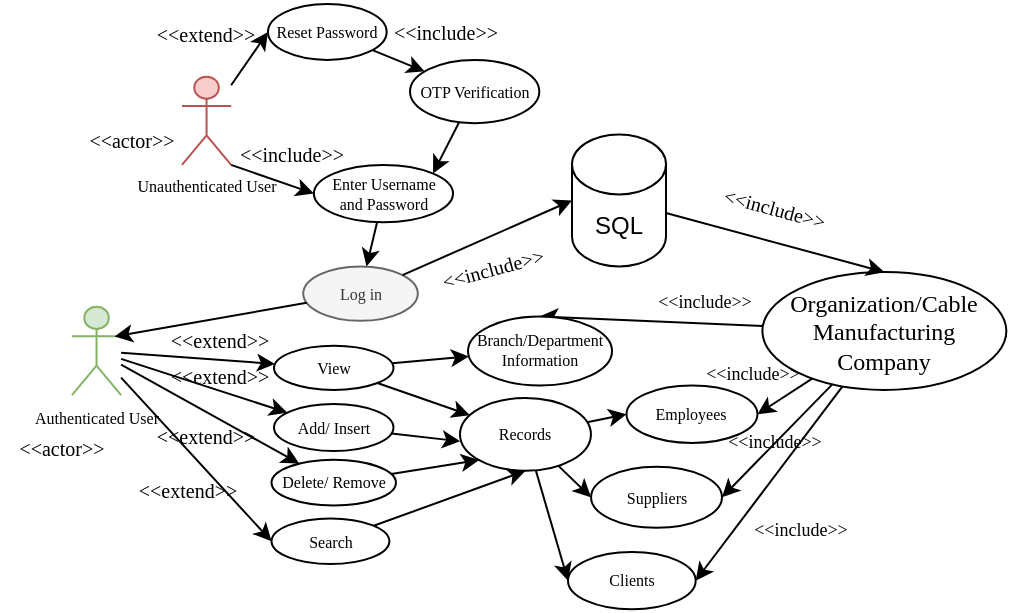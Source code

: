 <mxfile version="23.1.6" type="github">
  <diagram name="Page-1" id="0GnyyhhpeGBDEnFavClY">
    <mxGraphModel dx="1164" dy="625" grid="0" gridSize="10" guides="1" tooltips="1" connect="1" arrows="1" fold="1" page="1" pageScale="1" pageWidth="827" pageHeight="1169" math="1" shadow="0">
      <root>
        <mxCell id="0" />
        <mxCell id="1" parent="0" />
        <mxCell id="DuUEmoPa-BshUh8_0xZm-67" style="rounded=0;orthogonalLoop=1;jettySize=auto;html=1;entryX=0.5;entryY=0;entryDx=0;entryDy=0;" edge="1" parent="1" source="DuUEmoPa-BshUh8_0xZm-66" target="DuUEmoPa-BshUh8_0xZm-40">
          <mxGeometry relative="1" as="geometry" />
        </mxCell>
        <mxCell id="DuUEmoPa-BshUh8_0xZm-69" style="rounded=0;orthogonalLoop=1;jettySize=auto;html=1;entryX=1;entryY=0.5;entryDx=0;entryDy=0;" edge="1" parent="1" source="DuUEmoPa-BshUh8_0xZm-66" target="DuUEmoPa-BshUh8_0xZm-43">
          <mxGeometry relative="1" as="geometry" />
        </mxCell>
        <mxCell id="DuUEmoPa-BshUh8_0xZm-70" style="rounded=0;orthogonalLoop=1;jettySize=auto;html=1;entryX=1;entryY=0.5;entryDx=0;entryDy=0;" edge="1" parent="1" source="DuUEmoPa-BshUh8_0xZm-66" target="DuUEmoPa-BshUh8_0xZm-42">
          <mxGeometry relative="1" as="geometry" />
        </mxCell>
        <mxCell id="DuUEmoPa-BshUh8_0xZm-71" style="rounded=0;orthogonalLoop=1;jettySize=auto;html=1;entryX=1;entryY=0.5;entryDx=0;entryDy=0;" edge="1" parent="1" source="DuUEmoPa-BshUh8_0xZm-66" target="DuUEmoPa-BshUh8_0xZm-41">
          <mxGeometry relative="1" as="geometry" />
        </mxCell>
        <mxCell id="DuUEmoPa-BshUh8_0xZm-66" value="&lt;font face=&quot;Times New Roman&quot;&gt;Organization/Cable Manufacturing Company&lt;/font&gt;" style="ellipse;whiteSpace=wrap;html=1;" vertex="1" parent="1">
          <mxGeometry x="488.18" y="261" width="122" height="59" as="geometry" />
        </mxCell>
        <mxCell id="DuUEmoPa-BshUh8_0xZm-17" value="Enter Username &lt;br style=&quot;font-size: 8px;&quot;&gt;and Password" style="ellipse;whiteSpace=wrap;html=1;fontSize=8;fontFamily=Times New Roman;" vertex="1" parent="1">
          <mxGeometry x="263.938" y="207.455" width="69.565" height="28.683" as="geometry" />
        </mxCell>
        <mxCell id="DuUEmoPa-BshUh8_0xZm-20" value="Log in" style="ellipse;whiteSpace=wrap;html=1;fontSize=8;fontFamily=Times New Roman;fillColor=#f5f5f5;fontColor=#333333;strokeColor=#666666;" vertex="1" parent="1">
          <mxGeometry x="258.618" y="258.201" width="57.289" height="27.212" as="geometry" />
        </mxCell>
        <mxCell id="DuUEmoPa-BshUh8_0xZm-32" style="rounded=0;orthogonalLoop=1;jettySize=auto;html=1;fontSize=8;fontFamily=Times New Roman;" edge="1" parent="1" source="DuUEmoPa-BshUh8_0xZm-17" target="DuUEmoPa-BshUh8_0xZm-20">
          <mxGeometry relative="1" as="geometry" />
        </mxCell>
        <mxCell id="DuUEmoPa-BshUh8_0xZm-21" value="Reset Password" style="ellipse;whiteSpace=wrap;html=1;fontSize=8;fontFamily=Times New Roman;" vertex="1" parent="1">
          <mxGeometry x="240.995" y="127" width="59.335" height="27.947" as="geometry" />
        </mxCell>
        <mxCell id="DuUEmoPa-BshUh8_0xZm-30" style="rounded=0;orthogonalLoop=1;jettySize=auto;html=1;entryX=1;entryY=0;entryDx=0;entryDy=0;fontSize=8;fontFamily=Times New Roman;" edge="1" parent="1" source="DuUEmoPa-BshUh8_0xZm-28" target="DuUEmoPa-BshUh8_0xZm-17">
          <mxGeometry relative="1" as="geometry" />
        </mxCell>
        <mxCell id="DuUEmoPa-BshUh8_0xZm-28" value="OTP Verification" style="ellipse;whiteSpace=wrap;html=1;fontSize=8;fontFamily=Times New Roman;" vertex="1" parent="1">
          <mxGeometry x="312.0" y="154.95" width="64.654" height="31.624" as="geometry" />
        </mxCell>
        <mxCell id="DuUEmoPa-BshUh8_0xZm-29" value="" style="rounded=0;orthogonalLoop=1;jettySize=auto;html=1;fontSize=8;fontFamily=Times New Roman;" edge="1" parent="1" source="DuUEmoPa-BshUh8_0xZm-21" target="DuUEmoPa-BshUh8_0xZm-28">
          <mxGeometry relative="1" as="geometry" />
        </mxCell>
        <mxCell id="DuUEmoPa-BshUh8_0xZm-35" value="Authenticated User" style="shape=umlActor;verticalLabelPosition=bottom;verticalAlign=top;html=1;fontSize=8;fontFamily=Times New Roman;fillColor=#d5e8d4;strokeColor=#82b366;" vertex="1" parent="1">
          <mxGeometry x="143" y="278.423" width="24.552" height="44.127" as="geometry" />
        </mxCell>
        <mxCell id="DuUEmoPa-BshUh8_0xZm-36" value="Unauthenticated User" style="shape=umlActor;verticalLabelPosition=bottom;verticalAlign=top;html=1;fontSize=8;fontFamily=Times New Roman;fillColor=#f8cecc;strokeColor=#b85450;" vertex="1" parent="1">
          <mxGeometry x="198.002" y="163.324" width="24.552" height="44.127" as="geometry" />
        </mxCell>
        <mxCell id="DuUEmoPa-BshUh8_0xZm-22" style="rounded=0;orthogonalLoop=1;jettySize=auto;html=1;entryX=0;entryY=0.5;entryDx=0;entryDy=0;fontSize=8;fontFamily=Times New Roman;exitX=1;exitY=1;exitDx=0;exitDy=0;exitPerimeter=0;" edge="1" parent="1" source="DuUEmoPa-BshUh8_0xZm-36" target="DuUEmoPa-BshUh8_0xZm-17">
          <mxGeometry relative="1" as="geometry">
            <mxPoint x="158.363" y="169.947" as="sourcePoint" />
          </mxGeometry>
        </mxCell>
        <mxCell id="DuUEmoPa-BshUh8_0xZm-26" style="rounded=0;orthogonalLoop=1;jettySize=auto;html=1;entryX=0;entryY=0.5;entryDx=0;entryDy=0;fontSize=8;fontFamily=Times New Roman;" edge="1" parent="1" source="DuUEmoPa-BshUh8_0xZm-36" target="DuUEmoPa-BshUh8_0xZm-21">
          <mxGeometry relative="1" as="geometry">
            <mxPoint x="148.542" y="156.813" as="sourcePoint" />
          </mxGeometry>
        </mxCell>
        <mxCell id="DuUEmoPa-BshUh8_0xZm-38" style="rounded=0;orthogonalLoop=1;jettySize=auto;html=1;entryX=0.869;entryY=0.336;entryDx=0;entryDy=0;entryPerimeter=0;fontSize=8;fontFamily=Times New Roman;" edge="1" parent="1" source="DuUEmoPa-BshUh8_0xZm-20" target="DuUEmoPa-BshUh8_0xZm-35">
          <mxGeometry relative="1" as="geometry" />
        </mxCell>
        <mxCell id="DuUEmoPa-BshUh8_0xZm-39" value="View" style="ellipse;whiteSpace=wrap;html=1;fontSize=8;fontFamily=Times New Roman;" vertex="1" parent="1">
          <mxGeometry x="243.996" y="297.934" width="59.744" height="22.063" as="geometry" />
        </mxCell>
        <mxCell id="DuUEmoPa-BshUh8_0xZm-46" style="rounded=0;orthogonalLoop=1;jettySize=auto;html=1;fontSize=8;" edge="1" parent="1" source="DuUEmoPa-BshUh8_0xZm-35" target="DuUEmoPa-BshUh8_0xZm-39">
          <mxGeometry relative="1" as="geometry" />
        </mxCell>
        <mxCell id="DuUEmoPa-BshUh8_0xZm-40" value="Branch/Department&lt;br style=&quot;font-size: 8px;&quot;&gt;Information" style="ellipse;whiteSpace=wrap;html=1;fontSize=8;fontFamily=Times New Roman;" vertex="1" parent="1">
          <mxGeometry x="341.004" y="283.207" width="72.02" height="34.566" as="geometry" />
        </mxCell>
        <mxCell id="DuUEmoPa-BshUh8_0xZm-54" style="rounded=0;orthogonalLoop=1;jettySize=auto;html=1;fontSize=8;" edge="1" parent="1" source="DuUEmoPa-BshUh8_0xZm-39" target="DuUEmoPa-BshUh8_0xZm-40">
          <mxGeometry relative="1" as="geometry" />
        </mxCell>
        <mxCell id="DuUEmoPa-BshUh8_0xZm-41" value="Employees" style="ellipse;whiteSpace=wrap;html=1;fontSize=8;fontFamily=Times New Roman;" vertex="1" parent="1">
          <mxGeometry x="420.254" y="317.772" width="65.473" height="28.683" as="geometry" />
        </mxCell>
        <mxCell id="DuUEmoPa-BshUh8_0xZm-42" value="Suppliers" style="ellipse;whiteSpace=wrap;html=1;fontSize=8;fontFamily=Times New Roman;" vertex="1" parent="1">
          <mxGeometry x="402.527" y="358.383" width="65.473" height="30.521" as="geometry" />
        </mxCell>
        <mxCell id="DuUEmoPa-BshUh8_0xZm-43" value="Clients" style="ellipse;whiteSpace=wrap;html=1;fontSize=8;fontFamily=Times New Roman;" vertex="1" parent="1">
          <mxGeometry x="390.996" y="400.997" width="63.836" height="28.683" as="geometry" />
        </mxCell>
        <mxCell id="DuUEmoPa-BshUh8_0xZm-48" style="rounded=0;orthogonalLoop=1;jettySize=auto;html=1;entryX=0;entryY=0.5;entryDx=0;entryDy=0;fontSize=8;" edge="1" parent="1" source="DuUEmoPa-BshUh8_0xZm-44" target="DuUEmoPa-BshUh8_0xZm-41">
          <mxGeometry relative="1" as="geometry" />
        </mxCell>
        <mxCell id="DuUEmoPa-BshUh8_0xZm-52" style="rounded=0;orthogonalLoop=1;jettySize=auto;html=1;entryX=0;entryY=0.5;entryDx=0;entryDy=0;fontSize=8;" edge="1" parent="1" source="DuUEmoPa-BshUh8_0xZm-44" target="DuUEmoPa-BshUh8_0xZm-42">
          <mxGeometry relative="1" as="geometry" />
        </mxCell>
        <mxCell id="DuUEmoPa-BshUh8_0xZm-53" style="rounded=0;orthogonalLoop=1;jettySize=auto;html=1;entryX=0;entryY=0.5;entryDx=0;entryDy=0;fontSize=8;" edge="1" parent="1" source="DuUEmoPa-BshUh8_0xZm-44" target="DuUEmoPa-BshUh8_0xZm-43">
          <mxGeometry relative="1" as="geometry" />
        </mxCell>
        <mxCell id="DuUEmoPa-BshUh8_0xZm-44" value="Records" style="ellipse;whiteSpace=wrap;html=1;fontSize=8;fontFamily=Times New Roman;" vertex="1" parent="1">
          <mxGeometry x="337.005" y="324.002" width="65.473" height="36.405" as="geometry" />
        </mxCell>
        <mxCell id="DuUEmoPa-BshUh8_0xZm-47" style="rounded=0;orthogonalLoop=1;jettySize=auto;html=1;fontSize=8;" edge="1" parent="1" source="DuUEmoPa-BshUh8_0xZm-39" target="DuUEmoPa-BshUh8_0xZm-44">
          <mxGeometry relative="1" as="geometry" />
        </mxCell>
        <mxCell id="DuUEmoPa-BshUh8_0xZm-55" value="Add/ Insert" style="ellipse;whiteSpace=wrap;html=1;fontSize=8;fontFamily=Times New Roman;" vertex="1" parent="1">
          <mxGeometry x="243.996" y="326.998" width="59.744" height="23.534" as="geometry" />
        </mxCell>
        <mxCell id="DuUEmoPa-BshUh8_0xZm-57" style="rounded=0;orthogonalLoop=1;jettySize=auto;html=1;fontSize=8;" edge="1" parent="1" source="DuUEmoPa-BshUh8_0xZm-35" target="DuUEmoPa-BshUh8_0xZm-55">
          <mxGeometry relative="1" as="geometry" />
        </mxCell>
        <mxCell id="DuUEmoPa-BshUh8_0xZm-60" style="rounded=0;orthogonalLoop=1;jettySize=auto;html=1;entryX=0;entryY=1;entryDx=0;entryDy=0;fontSize=8;" edge="1" parent="1" source="DuUEmoPa-BshUh8_0xZm-56" target="DuUEmoPa-BshUh8_0xZm-44">
          <mxGeometry relative="1" as="geometry" />
        </mxCell>
        <mxCell id="DuUEmoPa-BshUh8_0xZm-56" value="Delete/ Remove" style="ellipse;whiteSpace=wrap;html=1;fontSize=8;fontFamily=Times New Roman;" vertex="1" parent="1">
          <mxGeometry x="242.768" y="354.915" width="62.199" height="22.799" as="geometry" />
        </mxCell>
        <mxCell id="DuUEmoPa-BshUh8_0xZm-58" style="rounded=0;orthogonalLoop=1;jettySize=auto;html=1;fontSize=8;" edge="1" parent="1" source="DuUEmoPa-BshUh8_0xZm-35" target="DuUEmoPa-BshUh8_0xZm-56">
          <mxGeometry relative="1" as="geometry" />
        </mxCell>
        <mxCell id="DuUEmoPa-BshUh8_0xZm-59" style="rounded=0;orthogonalLoop=1;jettySize=auto;html=1;entryX=0.001;entryY=0.595;entryDx=0;entryDy=0;entryPerimeter=0;fontSize=8;" edge="1" parent="1" source="DuUEmoPa-BshUh8_0xZm-55" target="DuUEmoPa-BshUh8_0xZm-44">
          <mxGeometry relative="1" as="geometry" />
        </mxCell>
        <mxCell id="DuUEmoPa-BshUh8_0xZm-63" style="rounded=0;orthogonalLoop=1;jettySize=auto;html=1;entryX=0.5;entryY=1;entryDx=0;entryDy=0;fontSize=8;" edge="1" parent="1" source="DuUEmoPa-BshUh8_0xZm-61" target="DuUEmoPa-BshUh8_0xZm-44">
          <mxGeometry relative="1" as="geometry" />
        </mxCell>
        <mxCell id="DuUEmoPa-BshUh8_0xZm-61" value="Search" style="ellipse;whiteSpace=wrap;html=1;fontSize=8;fontFamily=Times New Roman;" vertex="1" parent="1">
          <mxGeometry x="242.768" y="384.247" width="58.925" height="22.799" as="geometry" />
        </mxCell>
        <mxCell id="DuUEmoPa-BshUh8_0xZm-62" style="rounded=0;orthogonalLoop=1;jettySize=auto;html=1;entryX=0;entryY=0.5;entryDx=0;entryDy=0;fontSize=8;" edge="1" parent="1" source="DuUEmoPa-BshUh8_0xZm-35" target="DuUEmoPa-BshUh8_0xZm-61">
          <mxGeometry relative="1" as="geometry" />
        </mxCell>
        <mxCell id="DuUEmoPa-BshUh8_0xZm-72" value="&lt;font style=&quot;font-size: 9px;&quot; face=&quot;Times New Roman&quot;&gt;&amp;lt;&amp;lt;include&amp;gt;&amp;gt;&lt;/font&gt;" style="text;html=1;align=center;verticalAlign=middle;whiteSpace=wrap;rounded=0;" vertex="1" parent="1">
          <mxGeometry x="432.98" y="261" width="52.75" height="27" as="geometry" />
        </mxCell>
        <mxCell id="DuUEmoPa-BshUh8_0xZm-73" value="&lt;font style=&quot;font-size: 9px;&quot; face=&quot;Times New Roman&quot;&gt;&amp;lt;&amp;lt;include&amp;gt;&amp;gt;&lt;/font&gt;" style="text;html=1;align=center;verticalAlign=middle;whiteSpace=wrap;rounded=0;" vertex="1" parent="1">
          <mxGeometry x="457" y="297" width="52.75" height="27" as="geometry" />
        </mxCell>
        <mxCell id="DuUEmoPa-BshUh8_0xZm-74" value="&lt;font style=&quot;font-size: 9px;&quot; face=&quot;Times New Roman&quot;&gt;&amp;lt;&amp;lt;include&amp;gt;&amp;gt;&lt;/font&gt;" style="text;html=1;align=center;verticalAlign=middle;whiteSpace=wrap;rounded=0;" vertex="1" parent="1">
          <mxGeometry x="468" y="331.38" width="52.75" height="27" as="geometry" />
        </mxCell>
        <mxCell id="DuUEmoPa-BshUh8_0xZm-75" value="&lt;font style=&quot;font-size: 9px;&quot; face=&quot;Times New Roman&quot;&gt;&amp;lt;&amp;lt;include&amp;gt;&amp;gt;&lt;/font&gt;" style="text;html=1;align=center;verticalAlign=middle;whiteSpace=wrap;rounded=0;rotation=0;" vertex="1" parent="1">
          <mxGeometry x="483.09" y="366" width="49" height="46.62" as="geometry" />
        </mxCell>
        <mxCell id="DuUEmoPa-BshUh8_0xZm-81" style="rounded=0;orthogonalLoop=1;jettySize=auto;html=1;entryX=0.5;entryY=0;entryDx=0;entryDy=0;" edge="1" parent="1" source="DuUEmoPa-BshUh8_0xZm-79" target="DuUEmoPa-BshUh8_0xZm-66">
          <mxGeometry relative="1" as="geometry" />
        </mxCell>
        <mxCell id="DuUEmoPa-BshUh8_0xZm-79" value="SQL" style="shape=cylinder3;whiteSpace=wrap;html=1;boundedLbl=1;backgroundOutline=1;size=15;" vertex="1" parent="1">
          <mxGeometry x="393" y="192.2" width="47" height="66" as="geometry" />
        </mxCell>
        <mxCell id="DuUEmoPa-BshUh8_0xZm-80" style="rounded=0;orthogonalLoop=1;jettySize=auto;html=1;entryX=0;entryY=0.5;entryDx=0;entryDy=0;entryPerimeter=0;" edge="1" parent="1" source="DuUEmoPa-BshUh8_0xZm-20" target="DuUEmoPa-BshUh8_0xZm-79">
          <mxGeometry relative="1" as="geometry" />
        </mxCell>
        <mxCell id="DuUEmoPa-BshUh8_0xZm-82" value="&lt;font style=&quot;font-size: 10px;&quot; face=&quot;Times New Roman&quot;&gt;&amp;lt;&amp;lt;include&amp;gt;&amp;gt;&lt;/font&gt;" style="text;html=1;align=center;verticalAlign=middle;whiteSpace=wrap;rounded=0;rotation=-15;" vertex="1" parent="1">
          <mxGeometry x="315.91" y="244" width="75.09" height="30" as="geometry" />
        </mxCell>
        <mxCell id="DuUEmoPa-BshUh8_0xZm-83" value="&lt;font style=&quot;font-size: 10px;&quot; face=&quot;Times New Roman&quot;&gt;&amp;lt;&amp;lt;include&amp;gt;&amp;gt;&lt;/font&gt;" style="text;html=1;align=center;verticalAlign=middle;whiteSpace=wrap;rounded=0;rotation=15;" vertex="1" parent="1">
          <mxGeometry x="457" y="214" width="75.09" height="30" as="geometry" />
        </mxCell>
        <mxCell id="DuUEmoPa-BshUh8_0xZm-88" value="&lt;font style=&quot;font-size: 10px;&quot; face=&quot;Times New Roman&quot;&gt;&amp;lt;&amp;lt;include&amp;gt;&amp;gt;&lt;/font&gt;" style="text;html=1;align=center;verticalAlign=middle;whiteSpace=wrap;rounded=0;" vertex="1" parent="1">
          <mxGeometry x="222.55" y="186.57" width="60" height="30" as="geometry" />
        </mxCell>
        <mxCell id="DuUEmoPa-BshUh8_0xZm-89" value="&lt;font style=&quot;font-size: 10px;&quot; face=&quot;Times New Roman&quot;&gt;&amp;lt;&amp;lt;extend&amp;gt;&amp;gt;&lt;/font&gt;" style="text;html=1;align=center;verticalAlign=middle;whiteSpace=wrap;rounded=0;" vertex="1" parent="1">
          <mxGeometry x="187" y="280" width="60" height="30" as="geometry" />
        </mxCell>
        <mxCell id="DuUEmoPa-BshUh8_0xZm-90" value="&lt;font style=&quot;font-size: 10px;&quot; face=&quot;Times New Roman&quot;&gt;&amp;lt;&amp;lt;extend&amp;gt;&amp;gt;&lt;/font&gt;" style="text;html=1;align=center;verticalAlign=middle;whiteSpace=wrap;rounded=0;" vertex="1" parent="1">
          <mxGeometry x="187" y="297.93" width="60" height="30" as="geometry" />
        </mxCell>
        <mxCell id="DuUEmoPa-BshUh8_0xZm-91" value="&lt;font style=&quot;font-size: 10px;&quot; face=&quot;Times New Roman&quot;&gt;&amp;lt;&amp;lt;extend&amp;gt;&amp;gt;&lt;/font&gt;" style="text;html=1;align=center;verticalAlign=middle;whiteSpace=wrap;rounded=0;" vertex="1" parent="1">
          <mxGeometry x="171" y="354.91" width="60" height="30" as="geometry" />
        </mxCell>
        <mxCell id="DuUEmoPa-BshUh8_0xZm-92" value="&lt;font style=&quot;font-size: 10px;&quot; face=&quot;Times New Roman&quot;&gt;&amp;lt;&amp;lt;extend&amp;gt;&amp;gt;&lt;/font&gt;" style="text;html=1;align=center;verticalAlign=middle;whiteSpace=wrap;rounded=0;" vertex="1" parent="1">
          <mxGeometry x="180.28" y="327.93" width="60" height="30" as="geometry" />
        </mxCell>
        <mxCell id="DuUEmoPa-BshUh8_0xZm-93" value="&lt;font style=&quot;font-size: 10px;&quot; face=&quot;Times New Roman&quot;&gt;&amp;lt;&amp;lt;extend&amp;gt;&amp;gt;&lt;/font&gt;" style="text;html=1;align=center;verticalAlign=middle;whiteSpace=wrap;rounded=0;" vertex="1" parent="1">
          <mxGeometry x="180.28" y="127.0" width="60" height="30" as="geometry" />
        </mxCell>
        <mxCell id="DuUEmoPa-BshUh8_0xZm-94" value="&lt;font style=&quot;font-size: 10px;&quot; face=&quot;Times New Roman&quot;&gt;&amp;lt;&amp;lt;include&amp;gt;&amp;gt;&lt;/font&gt;" style="text;html=1;align=center;verticalAlign=middle;whiteSpace=wrap;rounded=0;" vertex="1" parent="1">
          <mxGeometry x="300.33" y="125.97" width="60" height="30" as="geometry" />
        </mxCell>
        <mxCell id="DuUEmoPa-BshUh8_0xZm-95" value="&lt;font style=&quot;font-size: 10px;&quot; face=&quot;Times New Roman&quot;&gt;&amp;lt;&amp;lt;actor&amp;gt;&amp;gt;&lt;/font&gt;" style="text;html=1;align=center;verticalAlign=middle;whiteSpace=wrap;rounded=0;" vertex="1" parent="1">
          <mxGeometry x="107.55" y="334" width="60" height="30" as="geometry" />
        </mxCell>
        <mxCell id="DuUEmoPa-BshUh8_0xZm-96" value="&lt;font style=&quot;font-size: 10px;&quot; face=&quot;Times New Roman&quot;&gt;&amp;lt;&amp;lt;actor&amp;gt;&amp;gt;&lt;/font&gt;" style="text;html=1;align=center;verticalAlign=middle;whiteSpace=wrap;rounded=0;" vertex="1" parent="1">
          <mxGeometry x="143" y="180" width="60" height="30" as="geometry" />
        </mxCell>
      </root>
    </mxGraphModel>
  </diagram>
</mxfile>
